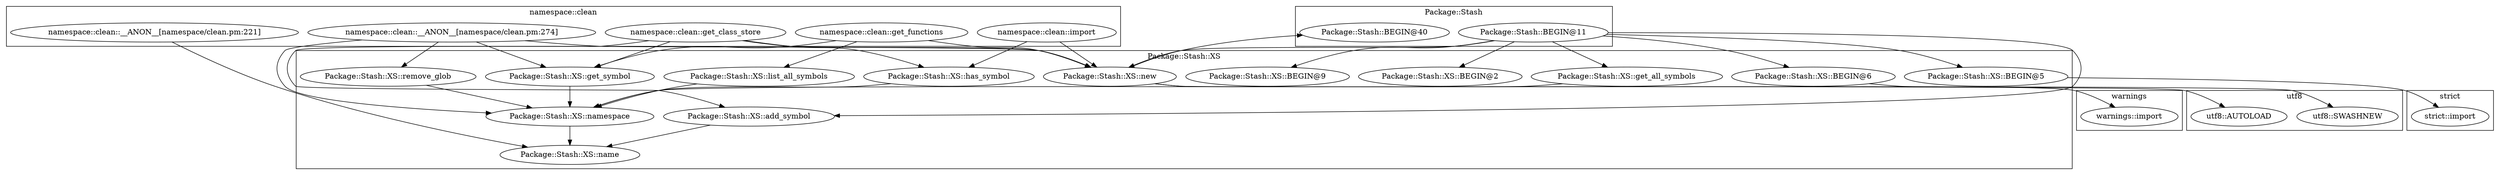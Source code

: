 digraph {
graph [overlap=false]
subgraph cluster_warnings {
	label="warnings";
	"warnings::import";
}
subgraph cluster_strict {
	label="strict";
	"strict::import";
}
subgraph cluster_Package_Stash_XS {
	label="Package::Stash::XS";
	"Package::Stash::XS::get_symbol";
	"Package::Stash::XS::has_symbol";
	"Package::Stash::XS::BEGIN@6";
	"Package::Stash::XS::list_all_symbols";
	"Package::Stash::XS::add_symbol";
	"Package::Stash::XS::name";
	"Package::Stash::XS::namespace";
	"Package::Stash::XS::new";
	"Package::Stash::XS::get_all_symbols";
	"Package::Stash::XS::BEGIN@2";
	"Package::Stash::XS::remove_glob";
	"Package::Stash::XS::BEGIN@9";
	"Package::Stash::XS::BEGIN@5";
}
subgraph cluster_Package_Stash {
	label="Package::Stash";
	"Package::Stash::BEGIN@40";
	"Package::Stash::BEGIN@11";
}
subgraph cluster_utf8 {
	label="utf8";
	"utf8::AUTOLOAD";
	"utf8::SWASHNEW";
}
subgraph cluster_namespace_clean {
	label="namespace::clean";
	"namespace::clean::import";
	"namespace::clean::get_class_store";
	"namespace::clean::__ANON__[namespace/clean.pm:221]";
	"namespace::clean::get_functions";
	"namespace::clean::__ANON__[namespace/clean.pm:274]";
}
"Package::Stash::BEGIN@11" -> "Package::Stash::XS::BEGIN@2";
"namespace::clean::__ANON__[namespace/clean.pm:274]" -> "Package::Stash::XS::remove_glob";
"Package::Stash::BEGIN@11" -> "Package::Stash::XS::BEGIN@9";
"Package::Stash::BEGIN@11" -> "Package::Stash::XS::get_all_symbols";
"Package::Stash::XS::get_all_symbols" -> "Package::Stash::XS::namespace";
"Package::Stash::XS::has_symbol" -> "Package::Stash::XS::namespace";
"Package::Stash::XS::get_symbol" -> "Package::Stash::XS::namespace";
"Package::Stash::XS::list_all_symbols" -> "Package::Stash::XS::namespace";
"Package::Stash::XS::remove_glob" -> "Package::Stash::XS::namespace";
"namespace::clean::__ANON__[namespace/clean.pm:274]" -> "Package::Stash::XS::namespace";
"namespace::clean::import" -> "Package::Stash::XS::has_symbol";
"namespace::clean::get_class_store" -> "Package::Stash::XS::has_symbol";
"namespace::clean::__ANON__[namespace/clean.pm:221]" -> "Package::Stash::XS::name";
"Package::Stash::XS::add_symbol" -> "Package::Stash::XS::name";
"Package::Stash::XS::namespace" -> "Package::Stash::XS::name";
"namespace::clean::get_class_store" -> "Package::Stash::XS::get_symbol";
"namespace::clean::__ANON__[namespace/clean.pm:274]" -> "Package::Stash::XS::get_symbol";
"namespace::clean::get_functions" -> "Package::Stash::XS::get_symbol";
"namespace::clean::get_functions" -> "Package::Stash::XS::list_all_symbols";
"namespace::clean::get_class_store" -> "Package::Stash::XS::add_symbol";
"Package::Stash::BEGIN@11" -> "Package::Stash::XS::add_symbol";
"Package::Stash::XS::new" -> "Package::Stash::BEGIN@40";
"Package::Stash::BEGIN@11" -> "Package::Stash::XS::BEGIN@6";
"Package::Stash::XS::BEGIN@6" -> "warnings::import";
"Package::Stash::XS::new" -> "utf8::AUTOLOAD";
"Package::Stash::XS::new" -> "utf8::SWASHNEW";
"namespace::clean::import" -> "Package::Stash::XS::new";
"namespace::clean::get_class_store" -> "Package::Stash::XS::new";
"Package::Stash::BEGIN@11" -> "Package::Stash::XS::new";
"namespace::clean::__ANON__[namespace/clean.pm:274]" -> "Package::Stash::XS::new";
"namespace::clean::get_functions" -> "Package::Stash::XS::new";
"Package::Stash::XS::BEGIN@5" -> "strict::import";
"Package::Stash::BEGIN@11" -> "Package::Stash::XS::BEGIN@5";
}
